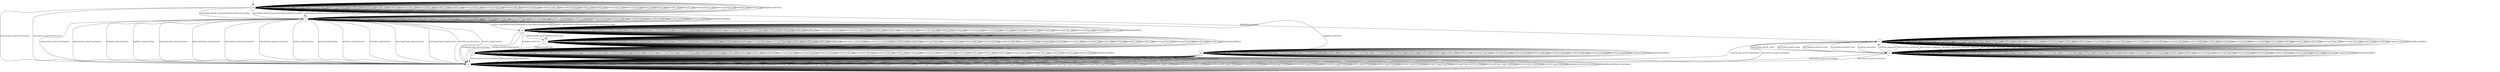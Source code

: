 digraph g {

s0 [shape="circle" label="s0"];
s1 [shape="circle" label="s1"];
s2 [shape="circle" label="s2"];
s3 [shape="circle" label="s3"];
s4 [shape="circle" label="s4"];
s5 [shape="circle" label="s5"];
s6 [shape="circle" label="s6"];
s7 [shape="circle" label="s7"];
s8 [shape="circle" label="s8"];
s0 -> s0 [label="initPing_short/ "];
s0 -> s0 [label="initPing_long/ "];
s0 -> s1 [label="initConClose_short/<ConClosed> "];
s0 -> s1 [label="initConClose_long/<ConClosed> "];
s0 -> s2 [label="initCltHello-vldACK_short/initSvrHello,hndEncExt,hndFin "];
s0 -> s2 [label="initCltHello-vldACK_long/initSvrHello,hndEncExt,hndFin "];
s0 -> s2 [label="initCltHello-invldACK_short/initSvrHello,hndEncExt,hndFin "];
s0 -> s2 [label="initCltHello-invldACK_long/initSvrHello,hndEncExt,hndFin "];
s0 -> s0 [label="initNoFr_short/ "];
s0 -> s0 [label="initNoFr_long/ "];
s0 -> s0 [label="initUnxpFrType_short/ "];
s0 -> s0 [label="initUnxpFrType_long/ "];
s0 -> s0 [label="hndPing_short/ "];
s0 -> s0 [label="hndPing_long/ "];
s0 -> s0 [label="hndFin_short/ "];
s0 -> s0 [label="hndFin_long/ "];
s0 -> s0 [label="hndConClose_short/ "];
s0 -> s0 [label="hndConClose_long/ "];
s0 -> s0 [label="hndNoFr_short/ "];
s0 -> s0 [label="hndNoFr_long/ "];
s0 -> s0 [label="hndUnxpFrType_short/ "];
s0 -> s0 [label="hndUnxpFrType_long/ "];
s0 -> s0 [label="VldNewConID_short/ "];
s0 -> s0 [label="VldNewConID_long/ "];
s0 -> s0 [label="InvldNewConID_short/ "];
s0 -> s0 [label="InvldNewConID_long/ "];
s0 -> s0 [label="0rttPing_short/ "];
s0 -> s0 [label="0rttPing_long/ "];
s0 -> s0 [label="0rttConClose_short/ "];
s0 -> s0 [label="0rttConClose_long/ "];
s0 -> s0 [label="0rttFin_short/ "];
s0 -> s0 [label="0rttFin_long/ "];
s0 -> s0 [label="0rttNoFr_short/ "];
s0 -> s0 [label="0rttNoFr_long/ "];
s0 -> s0 [label="0rttUnxpFrType_short/ "];
s0 -> s0 [label="0rttUnxpFrType_long/ "];
s0 -> s0 [label="0rttACK_short/ "];
s0 -> s0 [label="0rttACK_long/ "];
s0 -> s0 [label="[ChgDestConID-Ori]/ "];
s0 -> s3 [label="[RmPadFrmInitPkts]/ "];
s1 -> s1 [label="initPing_short/<ConClosed> "];
s1 -> s1 [label="initPing_long/<ConClosed> "];
s1 -> s1 [label="initConClose_short/<ConClosed> "];
s1 -> s1 [label="initConClose_long/<ConClosed> "];
s1 -> s1 [label="initCltHello-vldACK_short/<ConClosed> "];
s1 -> s1 [label="initCltHello-vldACK_long/<ConClosed> "];
s1 -> s1 [label="initCltHello-invldACK_short/<ConClosed> "];
s1 -> s1 [label="initCltHello-invldACK_long/<ConClosed> "];
s1 -> s1 [label="initNoFr_short/<ConClosed> "];
s1 -> s1 [label="initNoFr_long/<ConClosed> "];
s1 -> s1 [label="initUnxpFrType_short/<ConClosed> "];
s1 -> s1 [label="initUnxpFrType_long/<ConClosed> "];
s1 -> s1 [label="hndPing_short/<ConClosed> "];
s1 -> s1 [label="hndPing_long/<ConClosed> "];
s1 -> s1 [label="hndFin_short/<ConClosed> "];
s1 -> s1 [label="hndFin_long/<ConClosed> "];
s1 -> s1 [label="hndConClose_short/<ConClosed> "];
s1 -> s1 [label="hndConClose_long/<ConClosed> "];
s1 -> s1 [label="hndNoFr_short/<ConClosed> "];
s1 -> s1 [label="hndNoFr_long/<ConClosed> "];
s1 -> s1 [label="hndUnxpFrType_short/<ConClosed> "];
s1 -> s1 [label="hndUnxpFrType_long/<ConClosed> "];
s1 -> s1 [label="VldNewConID_short/<ConClosed> "];
s1 -> s1 [label="VldNewConID_long/<ConClosed> "];
s1 -> s1 [label="InvldNewConID_short/<ConClosed> "];
s1 -> s1 [label="InvldNewConID_long/<ConClosed> "];
s1 -> s1 [label="0rttPing_short/<ConClosed> "];
s1 -> s1 [label="0rttPing_long/<ConClosed> "];
s1 -> s1 [label="0rttConClose_short/<ConClosed> "];
s1 -> s1 [label="0rttConClose_long/<ConClosed> "];
s1 -> s1 [label="0rttFin_short/<ConClosed> "];
s1 -> s1 [label="0rttFin_long/<ConClosed> "];
s1 -> s1 [label="0rttNoFr_short/<ConClosed> "];
s1 -> s1 [label="0rttNoFr_long/<ConClosed> "];
s1 -> s1 [label="0rttUnxpFrType_short/<ConClosed> "];
s1 -> s1 [label="0rttUnxpFrType_long/<ConClosed> "];
s1 -> s1 [label="0rttACK_short/<ConClosed> "];
s1 -> s1 [label="0rttACK_long/<ConClosed> "];
s1 -> s1 [label="[ChgDestConID-Ori]/<ConClosed> "];
s1 -> s1 [label="[RmPadFrmInitPkts]/<ConClosed> "];
s2 -> s2 [label="initPing_short/ "];
s2 -> s2 [label="initPing_long/ "];
s2 -> s2 [label="initConClose_short/<ConAct> "];
s2 -> s2 [label="initConClose_long/<ConAct> "];
s2 -> s2 [label="initCltHello-vldACK_short/ "];
s2 -> s2 [label="initCltHello-vldACK_long/ "];
s2 -> s2 [label="initCltHello-invldACK_short/ "];
s2 -> s2 [label="initCltHello-invldACK_long/ "];
s2 -> s2 [label="initNoFr_short/ "];
s2 -> s2 [label="initNoFr_long/ "];
s2 -> s2 [label="initUnxpFrType_short/ "];
s2 -> s2 [label="initUnxpFrType_long/ "];
s2 -> s2 [label="hndPing_short/PingACK "];
s2 -> s2 [label="hndPing_long/PingACK "];
s2 -> s4 [label="hndFin_short/VldNewConID,HndshkDone,NewToken,NewSessionTicket "];
s2 -> s4 [label="hndFin_long/VldNewConID,HndshkDone,NewToken,NewSessionTicket "];
s2 -> s1 [label="hndConClose_short/<ConClosed> "];
s2 -> s1 [label="hndConClose_long/<ConClosed> "];
s2 -> s1 [label="hndNoFr_short/ConClose "];
s2 -> s1 [label="hndNoFr_long/ConClose "];
s2 -> s1 [label="hndUnxpFrType_short/ConClose "];
s2 -> s1 [label="hndUnxpFrType_long/ConClose "];
s2 -> s2 [label="VldNewConID_short/ "];
s2 -> s2 [label="VldNewConID_long/ "];
s2 -> s2 [label="InvldNewConID_short/ "];
s2 -> s2 [label="InvldNewConID_long/ "];
s2 -> s2 [label="0rttPing_short/PingACK "];
s2 -> s2 [label="0rttPing_long/PingACK "];
s2 -> s1 [label="0rttConClose_short/<ConClosed> "];
s2 -> s1 [label="0rttConClose_long/<ConClosed> "];
s2 -> s1 [label="0rttFin_short/ConClose "];
s2 -> s1 [label="0rttFin_long/ConClose "];
s2 -> s1 [label="0rttNoFr_short/ConClose "];
s2 -> s1 [label="0rttNoFr_long/ConClose "];
s2 -> s1 [label="0rttUnxpFrType_short/ConClose "];
s2 -> s1 [label="0rttUnxpFrType_long/ConClose "];
s2 -> s1 [label="0rttACK_short/ConClose "];
s2 -> s1 [label="0rttACK_long/ConClose "];
s2 -> s6 [label="[ChgDestConID-Ori]/ "];
s2 -> s2 [label="[RmPadFrmInitPkts]/ "];
s3 -> s3 [label="initPing_short/ "];
s3 -> s3 [label="initPing_long/ "];
s3 -> s1 [label="initConClose_short/<ConClosed> "];
s3 -> s1 [label="initConClose_long/<ConClosed> "];
s3 -> s8 [label="initCltHello-vldACK_short/ "];
s3 -> s8 [label="initCltHello-vldACK_long/ "];
s3 -> s8 [label="initCltHello-invldACK_short/ "];
s3 -> s8 [label="initCltHello-invldACK_long/ "];
s3 -> s3 [label="initNoFr_short/ "];
s3 -> s3 [label="initNoFr_long/ "];
s3 -> s3 [label="initUnxpFrType_short/ "];
s3 -> s3 [label="initUnxpFrType_long/ "];
s3 -> s3 [label="hndPing_short/ "];
s3 -> s3 [label="hndPing_long/ "];
s3 -> s3 [label="hndFin_short/ "];
s3 -> s3 [label="hndFin_long/ "];
s3 -> s3 [label="hndConClose_short/ "];
s3 -> s3 [label="hndConClose_long/ "];
s3 -> s3 [label="hndNoFr_short/ "];
s3 -> s3 [label="hndNoFr_long/ "];
s3 -> s3 [label="hndUnxpFrType_short/ "];
s3 -> s3 [label="hndUnxpFrType_long/ "];
s3 -> s3 [label="VldNewConID_short/ "];
s3 -> s3 [label="VldNewConID_long/ "];
s3 -> s3 [label="InvldNewConID_short/ "];
s3 -> s3 [label="InvldNewConID_long/ "];
s3 -> s3 [label="0rttPing_short/ "];
s3 -> s3 [label="0rttPing_long/ "];
s3 -> s3 [label="0rttConClose_short/ "];
s3 -> s3 [label="0rttConClose_long/ "];
s3 -> s3 [label="0rttFin_short/ "];
s3 -> s3 [label="0rttFin_long/ "];
s3 -> s3 [label="0rttNoFr_short/ "];
s3 -> s3 [label="0rttNoFr_long/ "];
s3 -> s3 [label="0rttUnxpFrType_short/ "];
s3 -> s3 [label="0rttUnxpFrType_long/ "];
s3 -> s3 [label="0rttACK_short/ "];
s3 -> s3 [label="0rttACK_long/ "];
s3 -> s3 [label="[ChgDestConID-Ori]/ "];
s3 -> s3 [label="[RmPadFrmInitPkts]/ "];
s4 -> s4 [label="initPing_short/ "];
s4 -> s4 [label="initPing_long/ "];
s4 -> s4 [label="initConClose_short/<ConAct> "];
s4 -> s4 [label="initConClose_long/<ConAct> "];
s4 -> s4 [label="initCltHello-vldACK_short/ "];
s4 -> s4 [label="initCltHello-vldACK_long/ "];
s4 -> s4 [label="initCltHello-invldACK_short/ "];
s4 -> s4 [label="initCltHello-invldACK_long/ "];
s4 -> s4 [label="initNoFr_short/ "];
s4 -> s4 [label="initNoFr_long/ "];
s4 -> s4 [label="initUnxpFrType_short/ "];
s4 -> s4 [label="initUnxpFrType_long/ "];
s4 -> s4 [label="hndPing_short/ "];
s4 -> s4 [label="hndPing_long/ "];
s4 -> s4 [label="hndFin_short/ "];
s4 -> s4 [label="hndFin_long/ "];
s4 -> s4 [label="hndConClose_short/<ConAct> "];
s4 -> s4 [label="hndConClose_long/<ConAct> "];
s4 -> s4 [label="hndNoFr_short/ "];
s4 -> s4 [label="hndNoFr_long/ "];
s4 -> s4 [label="hndUnxpFrType_short/ "];
s4 -> s4 [label="hndUnxpFrType_long/ "];
s4 -> s7 [label="VldNewConID_short/ "];
s4 -> s7 [label="VldNewConID_long/ "];
s4 -> s1 [label="InvldNewConID_short/ConClose "];
s4 -> s1 [label="InvldNewConID_long/ConClose "];
s4 -> s4 [label="0rttPing_short/ "];
s4 -> s4 [label="0rttPing_long/ "];
s4 -> s4 [label="0rttConClose_short/ "];
s4 -> s4 [label="0rttConClose_long/ "];
s4 -> s4 [label="0rttFin_short/ "];
s4 -> s4 [label="0rttFin_long/ "];
s4 -> s4 [label="0rttNoFr_short/ "];
s4 -> s4 [label="0rttNoFr_long/ "];
s4 -> s4 [label="0rttUnxpFrType_short/ "];
s4 -> s4 [label="0rttUnxpFrType_long/ "];
s4 -> s4 [label="0rttACK_short/ "];
s4 -> s4 [label="0rttACK_long/ "];
s4 -> s5 [label="[ChgDestConID-Ori]/ "];
s4 -> s4 [label="[RmPadFrmInitPkts]/ "];
s5 -> s5 [label="initPing_short/ "];
s5 -> s5 [label="initPing_long/ "];
s5 -> s5 [label="initConClose_short/ "];
s5 -> s5 [label="initConClose_long/ "];
s5 -> s5 [label="initCltHello-vldACK_short/ "];
s5 -> s5 [label="initCltHello-vldACK_long/ "];
s5 -> s5 [label="initCltHello-invldACK_short/ "];
s5 -> s5 [label="initCltHello-invldACK_long/ "];
s5 -> s5 [label="initNoFr_short/ "];
s5 -> s5 [label="initNoFr_long/ "];
s5 -> s5 [label="initUnxpFrType_short/ "];
s5 -> s5 [label="initUnxpFrType_long/ "];
s5 -> s5 [label="hndPing_short/ "];
s5 -> s5 [label="hndPing_long/ "];
s5 -> s5 [label="hndFin_short/ "];
s5 -> s5 [label="hndFin_long/ "];
s5 -> s1 [label="hndConClose_short/<ConClosed> "];
s5 -> s1 [label="hndConClose_long/<ConClosed> "];
s5 -> s5 [label="hndNoFr_short/ "];
s5 -> s5 [label="hndNoFr_long/ "];
s5 -> s5 [label="hndUnxpFrType_short/ "];
s5 -> s5 [label="hndUnxpFrType_long/ "];
s5 -> s5 [label="VldNewConID_short/ "];
s5 -> s5 [label="VldNewConID_long/ "];
s5 -> s5 [label="InvldNewConID_short/ "];
s5 -> s5 [label="InvldNewConID_long/ "];
s5 -> s5 [label="0rttPing_short/ "];
s5 -> s5 [label="0rttPing_long/ "];
s5 -> s5 [label="0rttConClose_short/ "];
s5 -> s5 [label="0rttConClose_long/ "];
s5 -> s5 [label="0rttFin_short/ "];
s5 -> s5 [label="0rttFin_long/ "];
s5 -> s5 [label="0rttNoFr_short/ "];
s5 -> s5 [label="0rttNoFr_long/ "];
s5 -> s5 [label="0rttUnxpFrType_short/ "];
s5 -> s5 [label="0rttUnxpFrType_long/ "];
s5 -> s5 [label="0rttACK_short/ "];
s5 -> s5 [label="0rttACK_long/ "];
s5 -> s5 [label="[ChgDestConID-Ori]/ "];
s5 -> s5 [label="[RmPadFrmInitPkts]/ "];
s6 -> s6 [label="initPing_short/ "];
s6 -> s6 [label="initPing_long/ "];
s6 -> s1 [label="initConClose_short/<ConClosed> "];
s6 -> s1 [label="initConClose_long/<ConClosed> "];
s6 -> s6 [label="initCltHello-vldACK_short/ "];
s6 -> s6 [label="initCltHello-vldACK_long/ "];
s6 -> s6 [label="initCltHello-invldACK_short/ "];
s6 -> s6 [label="initCltHello-invldACK_long/ "];
s6 -> s6 [label="initNoFr_short/ "];
s6 -> s6 [label="initNoFr_long/ "];
s6 -> s6 [label="initUnxpFrType_short/ "];
s6 -> s6 [label="initUnxpFrType_long/ "];
s6 -> s6 [label="hndPing_short/ "];
s6 -> s6 [label="hndPing_long/ "];
s6 -> s6 [label="hndFin_short/ "];
s6 -> s6 [label="hndFin_long/ "];
s6 -> s1 [label="hndConClose_short/<ConClosed> "];
s6 -> s1 [label="hndConClose_long/<ConClosed> "];
s6 -> s6 [label="hndNoFr_short/ "];
s6 -> s6 [label="hndNoFr_long/ "];
s6 -> s6 [label="hndUnxpFrType_short/ "];
s6 -> s6 [label="hndUnxpFrType_long/ "];
s6 -> s6 [label="VldNewConID_short/ "];
s6 -> s6 [label="VldNewConID_long/ "];
s6 -> s6 [label="InvldNewConID_short/ "];
s6 -> s6 [label="InvldNewConID_long/ "];
s6 -> s6 [label="0rttPing_short/PingACK "];
s6 -> s6 [label="0rttPing_long/PingACK "];
s6 -> s1 [label="0rttConClose_short/<ConClosed> "];
s6 -> s1 [label="0rttConClose_long/<ConClosed> "];
s6 -> s1 [label="0rttFin_short/ConClose "];
s6 -> s1 [label="0rttFin_long/ConClose "];
s6 -> s1 [label="0rttNoFr_short/ConClose "];
s6 -> s1 [label="0rttNoFr_long/ConClose "];
s6 -> s1 [label="0rttUnxpFrType_short/ConClose "];
s6 -> s1 [label="0rttUnxpFrType_long/ConClose "];
s6 -> s1 [label="0rttACK_short/ConClose "];
s6 -> s1 [label="0rttACK_long/ConClose "];
s6 -> s6 [label="[ChgDestConID-Ori]/ "];
s6 -> s6 [label="[RmPadFrmInitPkts]/ "];
s7 -> s7 [label="initPing_short/ "];
s7 -> s7 [label="initPing_long/ "];
s7 -> s7 [label="initConClose_short/<ConAct> "];
s7 -> s7 [label="initConClose_long/<ConAct> "];
s7 -> s7 [label="initCltHello-vldACK_short/ "];
s7 -> s7 [label="initCltHello-vldACK_long/ "];
s7 -> s7 [label="initCltHello-invldACK_short/ "];
s7 -> s7 [label="initCltHello-invldACK_long/ "];
s7 -> s7 [label="initNoFr_short/ "];
s7 -> s7 [label="initNoFr_long/ "];
s7 -> s7 [label="initUnxpFrType_short/ "];
s7 -> s7 [label="initUnxpFrType_long/ "];
s7 -> s7 [label="hndPing_short/ "];
s7 -> s7 [label="hndPing_long/ "];
s7 -> s7 [label="hndFin_short/ "];
s7 -> s7 [label="hndFin_long/ "];
s7 -> s7 [label="hndConClose_short/<ConAct> "];
s7 -> s7 [label="hndConClose_long/<ConAct> "];
s7 -> s7 [label="hndNoFr_short/ "];
s7 -> s7 [label="hndNoFr_long/ "];
s7 -> s7 [label="hndUnxpFrType_short/ "];
s7 -> s7 [label="hndUnxpFrType_long/ "];
s7 -> s7 [label="VldNewConID_short/ "];
s7 -> s7 [label="VldNewConID_long/ "];
s7 -> s7 [label="InvldNewConID_short/ "];
s7 -> s7 [label="InvldNewConID_long/ "];
s7 -> s7 [label="0rttPing_short/ "];
s7 -> s7 [label="0rttPing_long/ "];
s7 -> s7 [label="0rttConClose_short/ "];
s7 -> s7 [label="0rttConClose_long/ "];
s7 -> s7 [label="0rttFin_short/ "];
s7 -> s7 [label="0rttFin_long/ "];
s7 -> s7 [label="0rttNoFr_short/ "];
s7 -> s7 [label="0rttNoFr_long/ "];
s7 -> s7 [label="0rttUnxpFrType_short/ "];
s7 -> s7 [label="0rttUnxpFrType_long/ "];
s7 -> s7 [label="0rttACK_short/ "];
s7 -> s7 [label="0rttACK_long/ "];
s7 -> s5 [label="[ChgDestConID-Ori]/ "];
s7 -> s7 [label="[RmPadFrmInitPkts]/ "];
s8 -> s8 [label="initPing_short/ "];
s8 -> s8 [label="initPing_long/ "];
s8 -> s1 [label="initConClose_short/<ConClosed> "];
s8 -> s1 [label="initConClose_long/<ConClosed> "];
s8 -> s8 [label="initCltHello-vldACK_short/ "];
s8 -> s8 [label="initCltHello-vldACK_long/ "];
s8 -> s8 [label="initCltHello-invldACK_short/ "];
s8 -> s8 [label="initCltHello-invldACK_long/ "];
s8 -> s8 [label="initNoFr_short/ "];
s8 -> s8 [label="initNoFr_long/ "];
s8 -> s8 [label="initUnxpFrType_short/ "];
s8 -> s8 [label="initUnxpFrType_long/ "];
s8 -> s8 [label="hndPing_short/ "];
s8 -> s8 [label="hndPing_long/ "];
s8 -> s8 [label="hndFin_short/ "];
s8 -> s8 [label="hndFin_long/ "];
s8 -> s8 [label="hndConClose_short/ "];
s8 -> s8 [label="hndConClose_long/ "];
s8 -> s8 [label="hndNoFr_short/ "];
s8 -> s8 [label="hndNoFr_long/ "];
s8 -> s8 [label="hndUnxpFrType_short/ "];
s8 -> s8 [label="hndUnxpFrType_long/ "];
s8 -> s8 [label="VldNewConID_short/ "];
s8 -> s8 [label="VldNewConID_long/ "];
s8 -> s8 [label="InvldNewConID_short/ "];
s8 -> s8 [label="InvldNewConID_long/ "];
s8 -> s3 [label="0rttPing_short/retry "];
s8 -> s3 [label="0rttPing_long/retry "];
s8 -> s3 [label="0rttConClose_short/retry "];
s8 -> s3 [label="0rttConClose_long/retry "];
s8 -> s8 [label="0rttFin_short/ "];
s8 -> s8 [label="0rttFin_long/ "];
s8 -> s3 [label="0rttNoFr_short/retry "];
s8 -> s3 [label="0rttNoFr_long/retry "];
s8 -> s3 [label="0rttUnxpFrType_short/retry "];
s8 -> s3 [label="0rttUnxpFrType_long/retry "];
s8 -> s3 [label="0rttACK_short/retry "];
s8 -> s3 [label="0rttACK_long/retry "];
s8 -> s8 [label="[ChgDestConID-Ori]/ "];
s8 -> s8 [label="[RmPadFrmInitPkts]/ "];

__start0 [label="" shape="none" width="0" height="0"];
__start0 -> s0;

}
